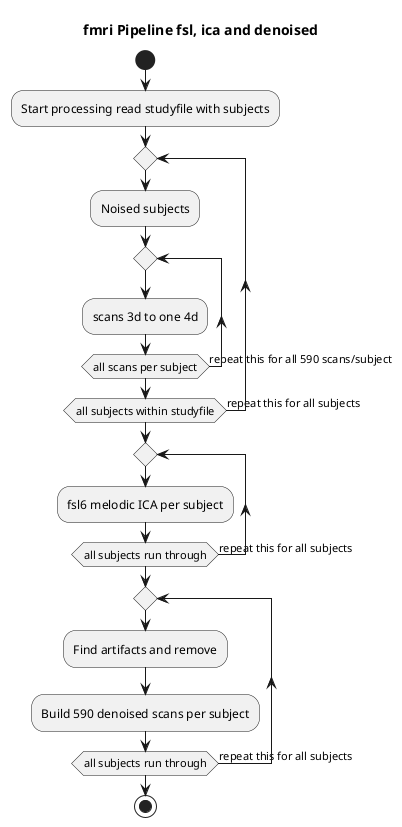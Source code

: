 @startuml
title fmri Pipeline fsl, ica and denoised

start
:Start processing read studyfile with subjects;
repeat
 :Noised subjects;
 repeat 
 :scans 3d to one 4d;
 repeat while (all scans per subject) is (repeat this for all 590 scans/subject)
repeat while (all subjects within studyfile) is (repeat this for all subjects)

repeat
:fsl6 melodic ICA per subject;    
repeat while (all subjects run through) is (repeat this for all subjects)

repeat
:Find artifacts and remove;
:Build 590 denoised scans per subject;    
repeat while (all subjects run through) is (repeat this for all subjects)
stop

@endpuml